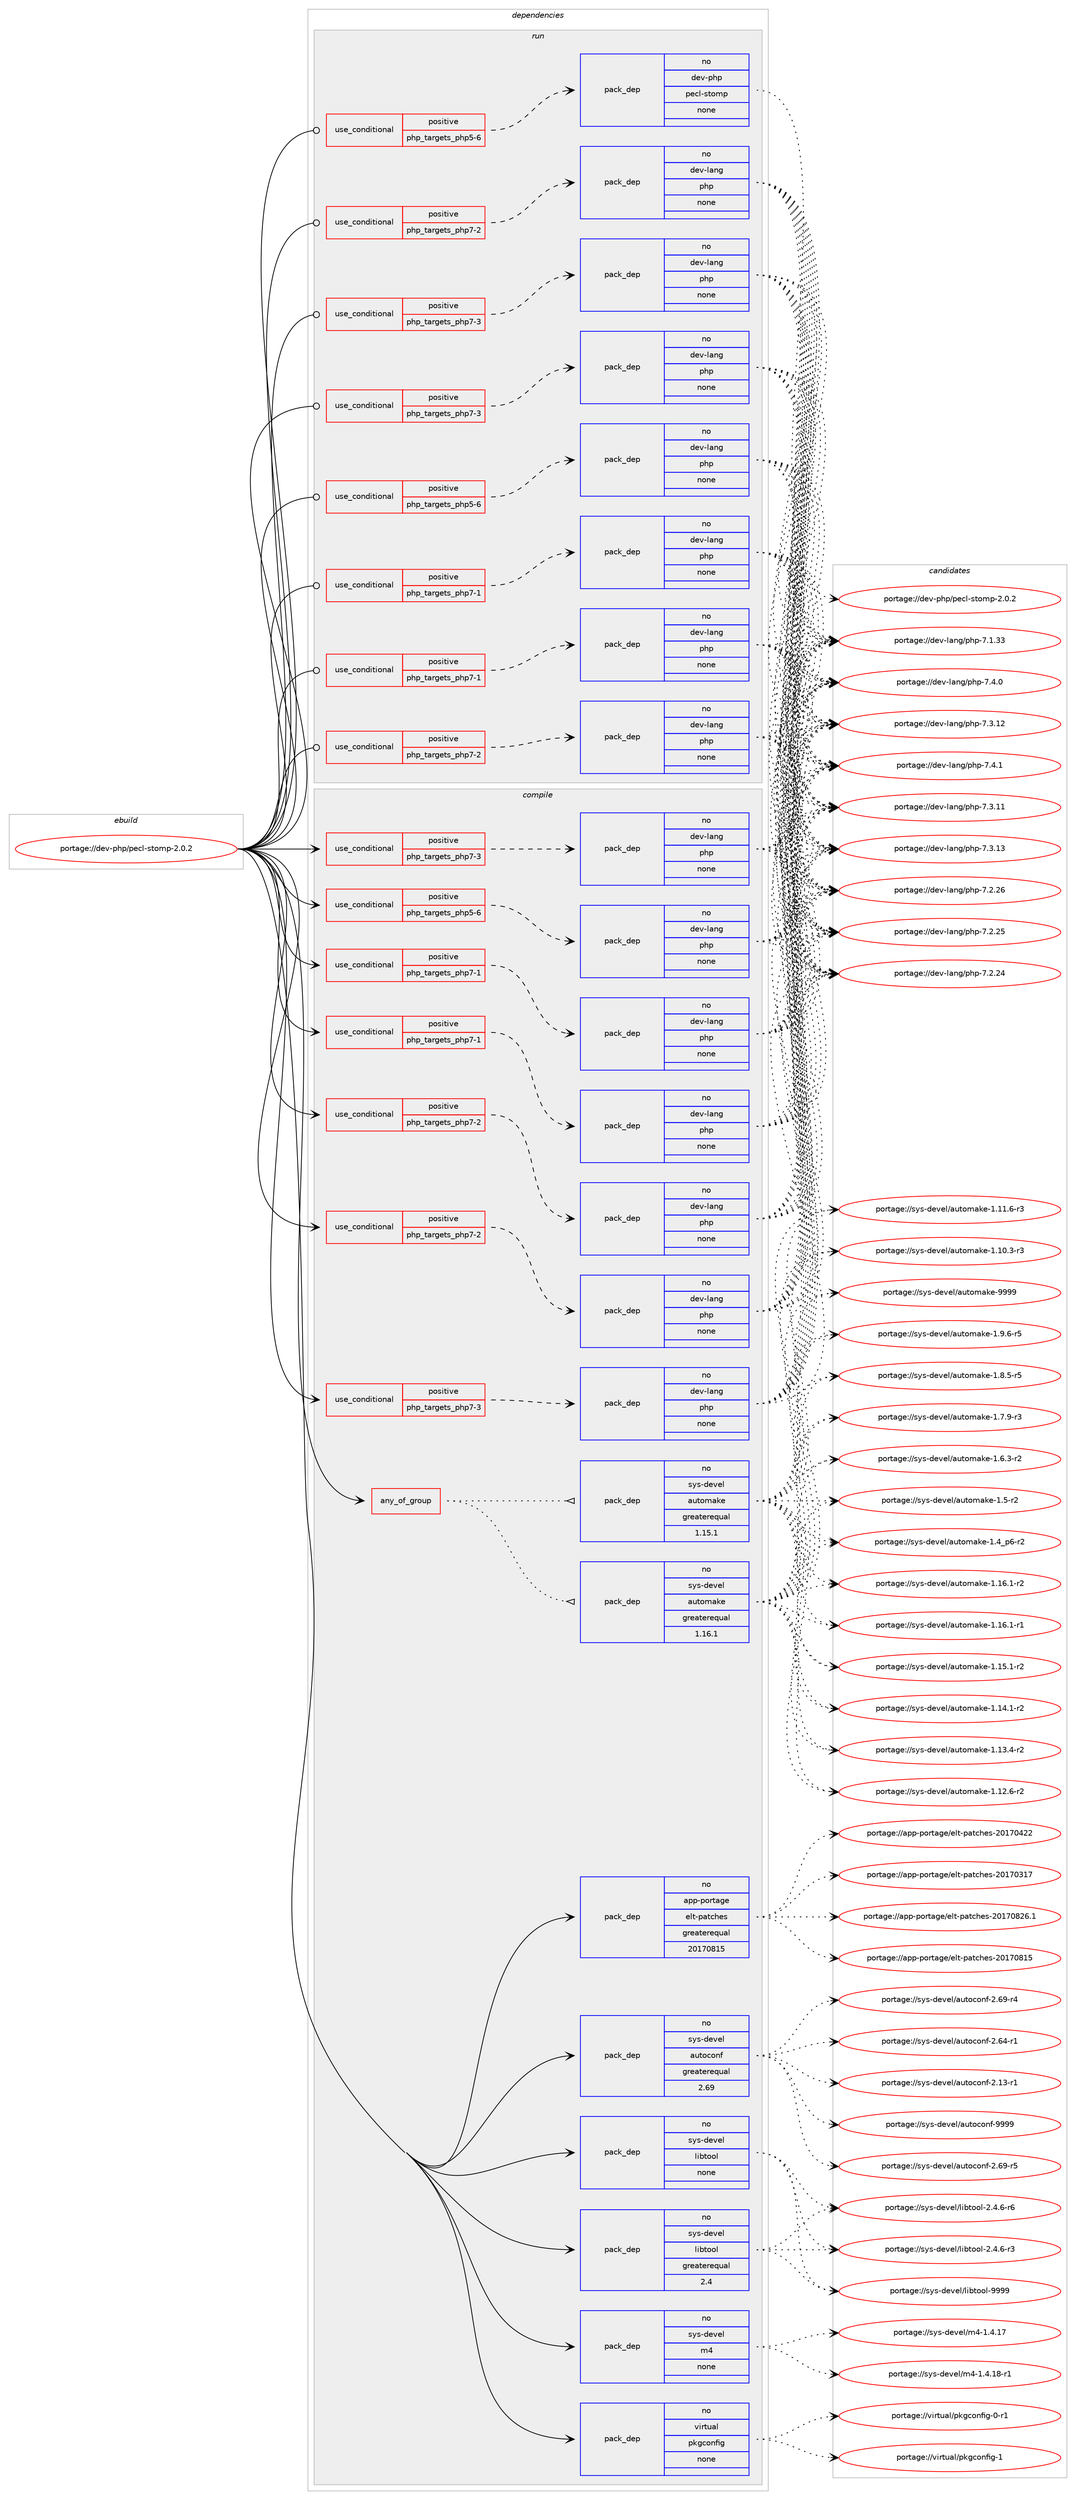 digraph prolog {

# *************
# Graph options
# *************

newrank=true;
concentrate=true;
compound=true;
graph [rankdir=LR,fontname=Helvetica,fontsize=10,ranksep=1.5];#, ranksep=2.5, nodesep=0.2];
edge  [arrowhead=vee];
node  [fontname=Helvetica,fontsize=10];

# **********
# The ebuild
# **********

subgraph cluster_leftcol {
color=gray;
label=<<i>ebuild</i>>;
id [label="portage://dev-php/pecl-stomp-2.0.2", color=red, width=4, href="../dev-php/pecl-stomp-2.0.2.svg"];
}

# ****************
# The dependencies
# ****************

subgraph cluster_midcol {
color=gray;
label=<<i>dependencies</i>>;
subgraph cluster_compile {
fillcolor="#eeeeee";
style=filled;
label=<<i>compile</i>>;
subgraph any4798 {
dependency475066 [label=<<TABLE BORDER="0" CELLBORDER="1" CELLSPACING="0" CELLPADDING="4"><TR><TD CELLPADDING="10">any_of_group</TD></TR></TABLE>>, shape=none, color=red];subgraph pack349958 {
dependency475067 [label=<<TABLE BORDER="0" CELLBORDER="1" CELLSPACING="0" CELLPADDING="4" WIDTH="220"><TR><TD ROWSPAN="6" CELLPADDING="30">pack_dep</TD></TR><TR><TD WIDTH="110">no</TD></TR><TR><TD>sys-devel</TD></TR><TR><TD>automake</TD></TR><TR><TD>greaterequal</TD></TR><TR><TD>1.16.1</TD></TR></TABLE>>, shape=none, color=blue];
}
dependency475066:e -> dependency475067:w [weight=20,style="dotted",arrowhead="oinv"];
subgraph pack349959 {
dependency475068 [label=<<TABLE BORDER="0" CELLBORDER="1" CELLSPACING="0" CELLPADDING="4" WIDTH="220"><TR><TD ROWSPAN="6" CELLPADDING="30">pack_dep</TD></TR><TR><TD WIDTH="110">no</TD></TR><TR><TD>sys-devel</TD></TR><TR><TD>automake</TD></TR><TR><TD>greaterequal</TD></TR><TR><TD>1.15.1</TD></TR></TABLE>>, shape=none, color=blue];
}
dependency475066:e -> dependency475068:w [weight=20,style="dotted",arrowhead="oinv"];
}
id:e -> dependency475066:w [weight=20,style="solid",arrowhead="vee"];
subgraph cond120085 {
dependency475069 [label=<<TABLE BORDER="0" CELLBORDER="1" CELLSPACING="0" CELLPADDING="4"><TR><TD ROWSPAN="3" CELLPADDING="10">use_conditional</TD></TR><TR><TD>positive</TD></TR><TR><TD>php_targets_php5-6</TD></TR></TABLE>>, shape=none, color=red];
subgraph pack349960 {
dependency475070 [label=<<TABLE BORDER="0" CELLBORDER="1" CELLSPACING="0" CELLPADDING="4" WIDTH="220"><TR><TD ROWSPAN="6" CELLPADDING="30">pack_dep</TD></TR><TR><TD WIDTH="110">no</TD></TR><TR><TD>dev-lang</TD></TR><TR><TD>php</TD></TR><TR><TD>none</TD></TR><TR><TD></TD></TR></TABLE>>, shape=none, color=blue];
}
dependency475069:e -> dependency475070:w [weight=20,style="dashed",arrowhead="vee"];
}
id:e -> dependency475069:w [weight=20,style="solid",arrowhead="vee"];
subgraph cond120086 {
dependency475071 [label=<<TABLE BORDER="0" CELLBORDER="1" CELLSPACING="0" CELLPADDING="4"><TR><TD ROWSPAN="3" CELLPADDING="10">use_conditional</TD></TR><TR><TD>positive</TD></TR><TR><TD>php_targets_php7-1</TD></TR></TABLE>>, shape=none, color=red];
subgraph pack349961 {
dependency475072 [label=<<TABLE BORDER="0" CELLBORDER="1" CELLSPACING="0" CELLPADDING="4" WIDTH="220"><TR><TD ROWSPAN="6" CELLPADDING="30">pack_dep</TD></TR><TR><TD WIDTH="110">no</TD></TR><TR><TD>dev-lang</TD></TR><TR><TD>php</TD></TR><TR><TD>none</TD></TR><TR><TD></TD></TR></TABLE>>, shape=none, color=blue];
}
dependency475071:e -> dependency475072:w [weight=20,style="dashed",arrowhead="vee"];
}
id:e -> dependency475071:w [weight=20,style="solid",arrowhead="vee"];
subgraph cond120087 {
dependency475073 [label=<<TABLE BORDER="0" CELLBORDER="1" CELLSPACING="0" CELLPADDING="4"><TR><TD ROWSPAN="3" CELLPADDING="10">use_conditional</TD></TR><TR><TD>positive</TD></TR><TR><TD>php_targets_php7-1</TD></TR></TABLE>>, shape=none, color=red];
subgraph pack349962 {
dependency475074 [label=<<TABLE BORDER="0" CELLBORDER="1" CELLSPACING="0" CELLPADDING="4" WIDTH="220"><TR><TD ROWSPAN="6" CELLPADDING="30">pack_dep</TD></TR><TR><TD WIDTH="110">no</TD></TR><TR><TD>dev-lang</TD></TR><TR><TD>php</TD></TR><TR><TD>none</TD></TR><TR><TD></TD></TR></TABLE>>, shape=none, color=blue];
}
dependency475073:e -> dependency475074:w [weight=20,style="dashed",arrowhead="vee"];
}
id:e -> dependency475073:w [weight=20,style="solid",arrowhead="vee"];
subgraph cond120088 {
dependency475075 [label=<<TABLE BORDER="0" CELLBORDER="1" CELLSPACING="0" CELLPADDING="4"><TR><TD ROWSPAN="3" CELLPADDING="10">use_conditional</TD></TR><TR><TD>positive</TD></TR><TR><TD>php_targets_php7-2</TD></TR></TABLE>>, shape=none, color=red];
subgraph pack349963 {
dependency475076 [label=<<TABLE BORDER="0" CELLBORDER="1" CELLSPACING="0" CELLPADDING="4" WIDTH="220"><TR><TD ROWSPAN="6" CELLPADDING="30">pack_dep</TD></TR><TR><TD WIDTH="110">no</TD></TR><TR><TD>dev-lang</TD></TR><TR><TD>php</TD></TR><TR><TD>none</TD></TR><TR><TD></TD></TR></TABLE>>, shape=none, color=blue];
}
dependency475075:e -> dependency475076:w [weight=20,style="dashed",arrowhead="vee"];
}
id:e -> dependency475075:w [weight=20,style="solid",arrowhead="vee"];
subgraph cond120089 {
dependency475077 [label=<<TABLE BORDER="0" CELLBORDER="1" CELLSPACING="0" CELLPADDING="4"><TR><TD ROWSPAN="3" CELLPADDING="10">use_conditional</TD></TR><TR><TD>positive</TD></TR><TR><TD>php_targets_php7-2</TD></TR></TABLE>>, shape=none, color=red];
subgraph pack349964 {
dependency475078 [label=<<TABLE BORDER="0" CELLBORDER="1" CELLSPACING="0" CELLPADDING="4" WIDTH="220"><TR><TD ROWSPAN="6" CELLPADDING="30">pack_dep</TD></TR><TR><TD WIDTH="110">no</TD></TR><TR><TD>dev-lang</TD></TR><TR><TD>php</TD></TR><TR><TD>none</TD></TR><TR><TD></TD></TR></TABLE>>, shape=none, color=blue];
}
dependency475077:e -> dependency475078:w [weight=20,style="dashed",arrowhead="vee"];
}
id:e -> dependency475077:w [weight=20,style="solid",arrowhead="vee"];
subgraph cond120090 {
dependency475079 [label=<<TABLE BORDER="0" CELLBORDER="1" CELLSPACING="0" CELLPADDING="4"><TR><TD ROWSPAN="3" CELLPADDING="10">use_conditional</TD></TR><TR><TD>positive</TD></TR><TR><TD>php_targets_php7-3</TD></TR></TABLE>>, shape=none, color=red];
subgraph pack349965 {
dependency475080 [label=<<TABLE BORDER="0" CELLBORDER="1" CELLSPACING="0" CELLPADDING="4" WIDTH="220"><TR><TD ROWSPAN="6" CELLPADDING="30">pack_dep</TD></TR><TR><TD WIDTH="110">no</TD></TR><TR><TD>dev-lang</TD></TR><TR><TD>php</TD></TR><TR><TD>none</TD></TR><TR><TD></TD></TR></TABLE>>, shape=none, color=blue];
}
dependency475079:e -> dependency475080:w [weight=20,style="dashed",arrowhead="vee"];
}
id:e -> dependency475079:w [weight=20,style="solid",arrowhead="vee"];
subgraph cond120091 {
dependency475081 [label=<<TABLE BORDER="0" CELLBORDER="1" CELLSPACING="0" CELLPADDING="4"><TR><TD ROWSPAN="3" CELLPADDING="10">use_conditional</TD></TR><TR><TD>positive</TD></TR><TR><TD>php_targets_php7-3</TD></TR></TABLE>>, shape=none, color=red];
subgraph pack349966 {
dependency475082 [label=<<TABLE BORDER="0" CELLBORDER="1" CELLSPACING="0" CELLPADDING="4" WIDTH="220"><TR><TD ROWSPAN="6" CELLPADDING="30">pack_dep</TD></TR><TR><TD WIDTH="110">no</TD></TR><TR><TD>dev-lang</TD></TR><TR><TD>php</TD></TR><TR><TD>none</TD></TR><TR><TD></TD></TR></TABLE>>, shape=none, color=blue];
}
dependency475081:e -> dependency475082:w [weight=20,style="dashed",arrowhead="vee"];
}
id:e -> dependency475081:w [weight=20,style="solid",arrowhead="vee"];
subgraph pack349967 {
dependency475083 [label=<<TABLE BORDER="0" CELLBORDER="1" CELLSPACING="0" CELLPADDING="4" WIDTH="220"><TR><TD ROWSPAN="6" CELLPADDING="30">pack_dep</TD></TR><TR><TD WIDTH="110">no</TD></TR><TR><TD>app-portage</TD></TR><TR><TD>elt-patches</TD></TR><TR><TD>greaterequal</TD></TR><TR><TD>20170815</TD></TR></TABLE>>, shape=none, color=blue];
}
id:e -> dependency475083:w [weight=20,style="solid",arrowhead="vee"];
subgraph pack349968 {
dependency475084 [label=<<TABLE BORDER="0" CELLBORDER="1" CELLSPACING="0" CELLPADDING="4" WIDTH="220"><TR><TD ROWSPAN="6" CELLPADDING="30">pack_dep</TD></TR><TR><TD WIDTH="110">no</TD></TR><TR><TD>sys-devel</TD></TR><TR><TD>autoconf</TD></TR><TR><TD>greaterequal</TD></TR><TR><TD>2.69</TD></TR></TABLE>>, shape=none, color=blue];
}
id:e -> dependency475084:w [weight=20,style="solid",arrowhead="vee"];
subgraph pack349969 {
dependency475085 [label=<<TABLE BORDER="0" CELLBORDER="1" CELLSPACING="0" CELLPADDING="4" WIDTH="220"><TR><TD ROWSPAN="6" CELLPADDING="30">pack_dep</TD></TR><TR><TD WIDTH="110">no</TD></TR><TR><TD>sys-devel</TD></TR><TR><TD>libtool</TD></TR><TR><TD>greaterequal</TD></TR><TR><TD>2.4</TD></TR></TABLE>>, shape=none, color=blue];
}
id:e -> dependency475085:w [weight=20,style="solid",arrowhead="vee"];
subgraph pack349970 {
dependency475086 [label=<<TABLE BORDER="0" CELLBORDER="1" CELLSPACING="0" CELLPADDING="4" WIDTH="220"><TR><TD ROWSPAN="6" CELLPADDING="30">pack_dep</TD></TR><TR><TD WIDTH="110">no</TD></TR><TR><TD>sys-devel</TD></TR><TR><TD>libtool</TD></TR><TR><TD>none</TD></TR><TR><TD></TD></TR></TABLE>>, shape=none, color=blue];
}
id:e -> dependency475086:w [weight=20,style="solid",arrowhead="vee"];
subgraph pack349971 {
dependency475087 [label=<<TABLE BORDER="0" CELLBORDER="1" CELLSPACING="0" CELLPADDING="4" WIDTH="220"><TR><TD ROWSPAN="6" CELLPADDING="30">pack_dep</TD></TR><TR><TD WIDTH="110">no</TD></TR><TR><TD>sys-devel</TD></TR><TR><TD>m4</TD></TR><TR><TD>none</TD></TR><TR><TD></TD></TR></TABLE>>, shape=none, color=blue];
}
id:e -> dependency475087:w [weight=20,style="solid",arrowhead="vee"];
subgraph pack349972 {
dependency475088 [label=<<TABLE BORDER="0" CELLBORDER="1" CELLSPACING="0" CELLPADDING="4" WIDTH="220"><TR><TD ROWSPAN="6" CELLPADDING="30">pack_dep</TD></TR><TR><TD WIDTH="110">no</TD></TR><TR><TD>virtual</TD></TR><TR><TD>pkgconfig</TD></TR><TR><TD>none</TD></TR><TR><TD></TD></TR></TABLE>>, shape=none, color=blue];
}
id:e -> dependency475088:w [weight=20,style="solid",arrowhead="vee"];
}
subgraph cluster_compileandrun {
fillcolor="#eeeeee";
style=filled;
label=<<i>compile and run</i>>;
}
subgraph cluster_run {
fillcolor="#eeeeee";
style=filled;
label=<<i>run</i>>;
subgraph cond120092 {
dependency475089 [label=<<TABLE BORDER="0" CELLBORDER="1" CELLSPACING="0" CELLPADDING="4"><TR><TD ROWSPAN="3" CELLPADDING="10">use_conditional</TD></TR><TR><TD>positive</TD></TR><TR><TD>php_targets_php5-6</TD></TR></TABLE>>, shape=none, color=red];
subgraph pack349973 {
dependency475090 [label=<<TABLE BORDER="0" CELLBORDER="1" CELLSPACING="0" CELLPADDING="4" WIDTH="220"><TR><TD ROWSPAN="6" CELLPADDING="30">pack_dep</TD></TR><TR><TD WIDTH="110">no</TD></TR><TR><TD>dev-lang</TD></TR><TR><TD>php</TD></TR><TR><TD>none</TD></TR><TR><TD></TD></TR></TABLE>>, shape=none, color=blue];
}
dependency475089:e -> dependency475090:w [weight=20,style="dashed",arrowhead="vee"];
}
id:e -> dependency475089:w [weight=20,style="solid",arrowhead="odot"];
subgraph cond120093 {
dependency475091 [label=<<TABLE BORDER="0" CELLBORDER="1" CELLSPACING="0" CELLPADDING="4"><TR><TD ROWSPAN="3" CELLPADDING="10">use_conditional</TD></TR><TR><TD>positive</TD></TR><TR><TD>php_targets_php5-6</TD></TR></TABLE>>, shape=none, color=red];
subgraph pack349974 {
dependency475092 [label=<<TABLE BORDER="0" CELLBORDER="1" CELLSPACING="0" CELLPADDING="4" WIDTH="220"><TR><TD ROWSPAN="6" CELLPADDING="30">pack_dep</TD></TR><TR><TD WIDTH="110">no</TD></TR><TR><TD>dev-php</TD></TR><TR><TD>pecl-stomp</TD></TR><TR><TD>none</TD></TR><TR><TD></TD></TR></TABLE>>, shape=none, color=blue];
}
dependency475091:e -> dependency475092:w [weight=20,style="dashed",arrowhead="vee"];
}
id:e -> dependency475091:w [weight=20,style="solid",arrowhead="odot"];
subgraph cond120094 {
dependency475093 [label=<<TABLE BORDER="0" CELLBORDER="1" CELLSPACING="0" CELLPADDING="4"><TR><TD ROWSPAN="3" CELLPADDING="10">use_conditional</TD></TR><TR><TD>positive</TD></TR><TR><TD>php_targets_php7-1</TD></TR></TABLE>>, shape=none, color=red];
subgraph pack349975 {
dependency475094 [label=<<TABLE BORDER="0" CELLBORDER="1" CELLSPACING="0" CELLPADDING="4" WIDTH="220"><TR><TD ROWSPAN="6" CELLPADDING="30">pack_dep</TD></TR><TR><TD WIDTH="110">no</TD></TR><TR><TD>dev-lang</TD></TR><TR><TD>php</TD></TR><TR><TD>none</TD></TR><TR><TD></TD></TR></TABLE>>, shape=none, color=blue];
}
dependency475093:e -> dependency475094:w [weight=20,style="dashed",arrowhead="vee"];
}
id:e -> dependency475093:w [weight=20,style="solid",arrowhead="odot"];
subgraph cond120095 {
dependency475095 [label=<<TABLE BORDER="0" CELLBORDER="1" CELLSPACING="0" CELLPADDING="4"><TR><TD ROWSPAN="3" CELLPADDING="10">use_conditional</TD></TR><TR><TD>positive</TD></TR><TR><TD>php_targets_php7-1</TD></TR></TABLE>>, shape=none, color=red];
subgraph pack349976 {
dependency475096 [label=<<TABLE BORDER="0" CELLBORDER="1" CELLSPACING="0" CELLPADDING="4" WIDTH="220"><TR><TD ROWSPAN="6" CELLPADDING="30">pack_dep</TD></TR><TR><TD WIDTH="110">no</TD></TR><TR><TD>dev-lang</TD></TR><TR><TD>php</TD></TR><TR><TD>none</TD></TR><TR><TD></TD></TR></TABLE>>, shape=none, color=blue];
}
dependency475095:e -> dependency475096:w [weight=20,style="dashed",arrowhead="vee"];
}
id:e -> dependency475095:w [weight=20,style="solid",arrowhead="odot"];
subgraph cond120096 {
dependency475097 [label=<<TABLE BORDER="0" CELLBORDER="1" CELLSPACING="0" CELLPADDING="4"><TR><TD ROWSPAN="3" CELLPADDING="10">use_conditional</TD></TR><TR><TD>positive</TD></TR><TR><TD>php_targets_php7-2</TD></TR></TABLE>>, shape=none, color=red];
subgraph pack349977 {
dependency475098 [label=<<TABLE BORDER="0" CELLBORDER="1" CELLSPACING="0" CELLPADDING="4" WIDTH="220"><TR><TD ROWSPAN="6" CELLPADDING="30">pack_dep</TD></TR><TR><TD WIDTH="110">no</TD></TR><TR><TD>dev-lang</TD></TR><TR><TD>php</TD></TR><TR><TD>none</TD></TR><TR><TD></TD></TR></TABLE>>, shape=none, color=blue];
}
dependency475097:e -> dependency475098:w [weight=20,style="dashed",arrowhead="vee"];
}
id:e -> dependency475097:w [weight=20,style="solid",arrowhead="odot"];
subgraph cond120097 {
dependency475099 [label=<<TABLE BORDER="0" CELLBORDER="1" CELLSPACING="0" CELLPADDING="4"><TR><TD ROWSPAN="3" CELLPADDING="10">use_conditional</TD></TR><TR><TD>positive</TD></TR><TR><TD>php_targets_php7-2</TD></TR></TABLE>>, shape=none, color=red];
subgraph pack349978 {
dependency475100 [label=<<TABLE BORDER="0" CELLBORDER="1" CELLSPACING="0" CELLPADDING="4" WIDTH="220"><TR><TD ROWSPAN="6" CELLPADDING="30">pack_dep</TD></TR><TR><TD WIDTH="110">no</TD></TR><TR><TD>dev-lang</TD></TR><TR><TD>php</TD></TR><TR><TD>none</TD></TR><TR><TD></TD></TR></TABLE>>, shape=none, color=blue];
}
dependency475099:e -> dependency475100:w [weight=20,style="dashed",arrowhead="vee"];
}
id:e -> dependency475099:w [weight=20,style="solid",arrowhead="odot"];
subgraph cond120098 {
dependency475101 [label=<<TABLE BORDER="0" CELLBORDER="1" CELLSPACING="0" CELLPADDING="4"><TR><TD ROWSPAN="3" CELLPADDING="10">use_conditional</TD></TR><TR><TD>positive</TD></TR><TR><TD>php_targets_php7-3</TD></TR></TABLE>>, shape=none, color=red];
subgraph pack349979 {
dependency475102 [label=<<TABLE BORDER="0" CELLBORDER="1" CELLSPACING="0" CELLPADDING="4" WIDTH="220"><TR><TD ROWSPAN="6" CELLPADDING="30">pack_dep</TD></TR><TR><TD WIDTH="110">no</TD></TR><TR><TD>dev-lang</TD></TR><TR><TD>php</TD></TR><TR><TD>none</TD></TR><TR><TD></TD></TR></TABLE>>, shape=none, color=blue];
}
dependency475101:e -> dependency475102:w [weight=20,style="dashed",arrowhead="vee"];
}
id:e -> dependency475101:w [weight=20,style="solid",arrowhead="odot"];
subgraph cond120099 {
dependency475103 [label=<<TABLE BORDER="0" CELLBORDER="1" CELLSPACING="0" CELLPADDING="4"><TR><TD ROWSPAN="3" CELLPADDING="10">use_conditional</TD></TR><TR><TD>positive</TD></TR><TR><TD>php_targets_php7-3</TD></TR></TABLE>>, shape=none, color=red];
subgraph pack349980 {
dependency475104 [label=<<TABLE BORDER="0" CELLBORDER="1" CELLSPACING="0" CELLPADDING="4" WIDTH="220"><TR><TD ROWSPAN="6" CELLPADDING="30">pack_dep</TD></TR><TR><TD WIDTH="110">no</TD></TR><TR><TD>dev-lang</TD></TR><TR><TD>php</TD></TR><TR><TD>none</TD></TR><TR><TD></TD></TR></TABLE>>, shape=none, color=blue];
}
dependency475103:e -> dependency475104:w [weight=20,style="dashed",arrowhead="vee"];
}
id:e -> dependency475103:w [weight=20,style="solid",arrowhead="odot"];
}
}

# **************
# The candidates
# **************

subgraph cluster_choices {
rank=same;
color=gray;
label=<<i>candidates</i>>;

subgraph choice349958 {
color=black;
nodesep=1;
choice115121115451001011181011084797117116111109971071014557575757 [label="portage://sys-devel/automake-9999", color=red, width=4,href="../sys-devel/automake-9999.svg"];
choice115121115451001011181011084797117116111109971071014549465746544511453 [label="portage://sys-devel/automake-1.9.6-r5", color=red, width=4,href="../sys-devel/automake-1.9.6-r5.svg"];
choice115121115451001011181011084797117116111109971071014549465646534511453 [label="portage://sys-devel/automake-1.8.5-r5", color=red, width=4,href="../sys-devel/automake-1.8.5-r5.svg"];
choice115121115451001011181011084797117116111109971071014549465546574511451 [label="portage://sys-devel/automake-1.7.9-r3", color=red, width=4,href="../sys-devel/automake-1.7.9-r3.svg"];
choice115121115451001011181011084797117116111109971071014549465446514511450 [label="portage://sys-devel/automake-1.6.3-r2", color=red, width=4,href="../sys-devel/automake-1.6.3-r2.svg"];
choice11512111545100101118101108479711711611110997107101454946534511450 [label="portage://sys-devel/automake-1.5-r2", color=red, width=4,href="../sys-devel/automake-1.5-r2.svg"];
choice115121115451001011181011084797117116111109971071014549465295112544511450 [label="portage://sys-devel/automake-1.4_p6-r2", color=red, width=4,href="../sys-devel/automake-1.4_p6-r2.svg"];
choice11512111545100101118101108479711711611110997107101454946495446494511450 [label="portage://sys-devel/automake-1.16.1-r2", color=red, width=4,href="../sys-devel/automake-1.16.1-r2.svg"];
choice11512111545100101118101108479711711611110997107101454946495446494511449 [label="portage://sys-devel/automake-1.16.1-r1", color=red, width=4,href="../sys-devel/automake-1.16.1-r1.svg"];
choice11512111545100101118101108479711711611110997107101454946495346494511450 [label="portage://sys-devel/automake-1.15.1-r2", color=red, width=4,href="../sys-devel/automake-1.15.1-r2.svg"];
choice11512111545100101118101108479711711611110997107101454946495246494511450 [label="portage://sys-devel/automake-1.14.1-r2", color=red, width=4,href="../sys-devel/automake-1.14.1-r2.svg"];
choice11512111545100101118101108479711711611110997107101454946495146524511450 [label="portage://sys-devel/automake-1.13.4-r2", color=red, width=4,href="../sys-devel/automake-1.13.4-r2.svg"];
choice11512111545100101118101108479711711611110997107101454946495046544511450 [label="portage://sys-devel/automake-1.12.6-r2", color=red, width=4,href="../sys-devel/automake-1.12.6-r2.svg"];
choice11512111545100101118101108479711711611110997107101454946494946544511451 [label="portage://sys-devel/automake-1.11.6-r3", color=red, width=4,href="../sys-devel/automake-1.11.6-r3.svg"];
choice11512111545100101118101108479711711611110997107101454946494846514511451 [label="portage://sys-devel/automake-1.10.3-r3", color=red, width=4,href="../sys-devel/automake-1.10.3-r3.svg"];
dependency475067:e -> choice115121115451001011181011084797117116111109971071014557575757:w [style=dotted,weight="100"];
dependency475067:e -> choice115121115451001011181011084797117116111109971071014549465746544511453:w [style=dotted,weight="100"];
dependency475067:e -> choice115121115451001011181011084797117116111109971071014549465646534511453:w [style=dotted,weight="100"];
dependency475067:e -> choice115121115451001011181011084797117116111109971071014549465546574511451:w [style=dotted,weight="100"];
dependency475067:e -> choice115121115451001011181011084797117116111109971071014549465446514511450:w [style=dotted,weight="100"];
dependency475067:e -> choice11512111545100101118101108479711711611110997107101454946534511450:w [style=dotted,weight="100"];
dependency475067:e -> choice115121115451001011181011084797117116111109971071014549465295112544511450:w [style=dotted,weight="100"];
dependency475067:e -> choice11512111545100101118101108479711711611110997107101454946495446494511450:w [style=dotted,weight="100"];
dependency475067:e -> choice11512111545100101118101108479711711611110997107101454946495446494511449:w [style=dotted,weight="100"];
dependency475067:e -> choice11512111545100101118101108479711711611110997107101454946495346494511450:w [style=dotted,weight="100"];
dependency475067:e -> choice11512111545100101118101108479711711611110997107101454946495246494511450:w [style=dotted,weight="100"];
dependency475067:e -> choice11512111545100101118101108479711711611110997107101454946495146524511450:w [style=dotted,weight="100"];
dependency475067:e -> choice11512111545100101118101108479711711611110997107101454946495046544511450:w [style=dotted,weight="100"];
dependency475067:e -> choice11512111545100101118101108479711711611110997107101454946494946544511451:w [style=dotted,weight="100"];
dependency475067:e -> choice11512111545100101118101108479711711611110997107101454946494846514511451:w [style=dotted,weight="100"];
}
subgraph choice349959 {
color=black;
nodesep=1;
choice115121115451001011181011084797117116111109971071014557575757 [label="portage://sys-devel/automake-9999", color=red, width=4,href="../sys-devel/automake-9999.svg"];
choice115121115451001011181011084797117116111109971071014549465746544511453 [label="portage://sys-devel/automake-1.9.6-r5", color=red, width=4,href="../sys-devel/automake-1.9.6-r5.svg"];
choice115121115451001011181011084797117116111109971071014549465646534511453 [label="portage://sys-devel/automake-1.8.5-r5", color=red, width=4,href="../sys-devel/automake-1.8.5-r5.svg"];
choice115121115451001011181011084797117116111109971071014549465546574511451 [label="portage://sys-devel/automake-1.7.9-r3", color=red, width=4,href="../sys-devel/automake-1.7.9-r3.svg"];
choice115121115451001011181011084797117116111109971071014549465446514511450 [label="portage://sys-devel/automake-1.6.3-r2", color=red, width=4,href="../sys-devel/automake-1.6.3-r2.svg"];
choice11512111545100101118101108479711711611110997107101454946534511450 [label="portage://sys-devel/automake-1.5-r2", color=red, width=4,href="../sys-devel/automake-1.5-r2.svg"];
choice115121115451001011181011084797117116111109971071014549465295112544511450 [label="portage://sys-devel/automake-1.4_p6-r2", color=red, width=4,href="../sys-devel/automake-1.4_p6-r2.svg"];
choice11512111545100101118101108479711711611110997107101454946495446494511450 [label="portage://sys-devel/automake-1.16.1-r2", color=red, width=4,href="../sys-devel/automake-1.16.1-r2.svg"];
choice11512111545100101118101108479711711611110997107101454946495446494511449 [label="portage://sys-devel/automake-1.16.1-r1", color=red, width=4,href="../sys-devel/automake-1.16.1-r1.svg"];
choice11512111545100101118101108479711711611110997107101454946495346494511450 [label="portage://sys-devel/automake-1.15.1-r2", color=red, width=4,href="../sys-devel/automake-1.15.1-r2.svg"];
choice11512111545100101118101108479711711611110997107101454946495246494511450 [label="portage://sys-devel/automake-1.14.1-r2", color=red, width=4,href="../sys-devel/automake-1.14.1-r2.svg"];
choice11512111545100101118101108479711711611110997107101454946495146524511450 [label="portage://sys-devel/automake-1.13.4-r2", color=red, width=4,href="../sys-devel/automake-1.13.4-r2.svg"];
choice11512111545100101118101108479711711611110997107101454946495046544511450 [label="portage://sys-devel/automake-1.12.6-r2", color=red, width=4,href="../sys-devel/automake-1.12.6-r2.svg"];
choice11512111545100101118101108479711711611110997107101454946494946544511451 [label="portage://sys-devel/automake-1.11.6-r3", color=red, width=4,href="../sys-devel/automake-1.11.6-r3.svg"];
choice11512111545100101118101108479711711611110997107101454946494846514511451 [label="portage://sys-devel/automake-1.10.3-r3", color=red, width=4,href="../sys-devel/automake-1.10.3-r3.svg"];
dependency475068:e -> choice115121115451001011181011084797117116111109971071014557575757:w [style=dotted,weight="100"];
dependency475068:e -> choice115121115451001011181011084797117116111109971071014549465746544511453:w [style=dotted,weight="100"];
dependency475068:e -> choice115121115451001011181011084797117116111109971071014549465646534511453:w [style=dotted,weight="100"];
dependency475068:e -> choice115121115451001011181011084797117116111109971071014549465546574511451:w [style=dotted,weight="100"];
dependency475068:e -> choice115121115451001011181011084797117116111109971071014549465446514511450:w [style=dotted,weight="100"];
dependency475068:e -> choice11512111545100101118101108479711711611110997107101454946534511450:w [style=dotted,weight="100"];
dependency475068:e -> choice115121115451001011181011084797117116111109971071014549465295112544511450:w [style=dotted,weight="100"];
dependency475068:e -> choice11512111545100101118101108479711711611110997107101454946495446494511450:w [style=dotted,weight="100"];
dependency475068:e -> choice11512111545100101118101108479711711611110997107101454946495446494511449:w [style=dotted,weight="100"];
dependency475068:e -> choice11512111545100101118101108479711711611110997107101454946495346494511450:w [style=dotted,weight="100"];
dependency475068:e -> choice11512111545100101118101108479711711611110997107101454946495246494511450:w [style=dotted,weight="100"];
dependency475068:e -> choice11512111545100101118101108479711711611110997107101454946495146524511450:w [style=dotted,weight="100"];
dependency475068:e -> choice11512111545100101118101108479711711611110997107101454946495046544511450:w [style=dotted,weight="100"];
dependency475068:e -> choice11512111545100101118101108479711711611110997107101454946494946544511451:w [style=dotted,weight="100"];
dependency475068:e -> choice11512111545100101118101108479711711611110997107101454946494846514511451:w [style=dotted,weight="100"];
}
subgraph choice349960 {
color=black;
nodesep=1;
choice100101118451089711010347112104112455546524649 [label="portage://dev-lang/php-7.4.1", color=red, width=4,href="../dev-lang/php-7.4.1.svg"];
choice100101118451089711010347112104112455546524648 [label="portage://dev-lang/php-7.4.0", color=red, width=4,href="../dev-lang/php-7.4.0.svg"];
choice10010111845108971101034711210411245554651464951 [label="portage://dev-lang/php-7.3.13", color=red, width=4,href="../dev-lang/php-7.3.13.svg"];
choice10010111845108971101034711210411245554651464950 [label="portage://dev-lang/php-7.3.12", color=red, width=4,href="../dev-lang/php-7.3.12.svg"];
choice10010111845108971101034711210411245554651464949 [label="portage://dev-lang/php-7.3.11", color=red, width=4,href="../dev-lang/php-7.3.11.svg"];
choice10010111845108971101034711210411245554650465054 [label="portage://dev-lang/php-7.2.26", color=red, width=4,href="../dev-lang/php-7.2.26.svg"];
choice10010111845108971101034711210411245554650465053 [label="portage://dev-lang/php-7.2.25", color=red, width=4,href="../dev-lang/php-7.2.25.svg"];
choice10010111845108971101034711210411245554650465052 [label="portage://dev-lang/php-7.2.24", color=red, width=4,href="../dev-lang/php-7.2.24.svg"];
choice10010111845108971101034711210411245554649465151 [label="portage://dev-lang/php-7.1.33", color=red, width=4,href="../dev-lang/php-7.1.33.svg"];
dependency475070:e -> choice100101118451089711010347112104112455546524649:w [style=dotted,weight="100"];
dependency475070:e -> choice100101118451089711010347112104112455546524648:w [style=dotted,weight="100"];
dependency475070:e -> choice10010111845108971101034711210411245554651464951:w [style=dotted,weight="100"];
dependency475070:e -> choice10010111845108971101034711210411245554651464950:w [style=dotted,weight="100"];
dependency475070:e -> choice10010111845108971101034711210411245554651464949:w [style=dotted,weight="100"];
dependency475070:e -> choice10010111845108971101034711210411245554650465054:w [style=dotted,weight="100"];
dependency475070:e -> choice10010111845108971101034711210411245554650465053:w [style=dotted,weight="100"];
dependency475070:e -> choice10010111845108971101034711210411245554650465052:w [style=dotted,weight="100"];
dependency475070:e -> choice10010111845108971101034711210411245554649465151:w [style=dotted,weight="100"];
}
subgraph choice349961 {
color=black;
nodesep=1;
choice100101118451089711010347112104112455546524649 [label="portage://dev-lang/php-7.4.1", color=red, width=4,href="../dev-lang/php-7.4.1.svg"];
choice100101118451089711010347112104112455546524648 [label="portage://dev-lang/php-7.4.0", color=red, width=4,href="../dev-lang/php-7.4.0.svg"];
choice10010111845108971101034711210411245554651464951 [label="portage://dev-lang/php-7.3.13", color=red, width=4,href="../dev-lang/php-7.3.13.svg"];
choice10010111845108971101034711210411245554651464950 [label="portage://dev-lang/php-7.3.12", color=red, width=4,href="../dev-lang/php-7.3.12.svg"];
choice10010111845108971101034711210411245554651464949 [label="portage://dev-lang/php-7.3.11", color=red, width=4,href="../dev-lang/php-7.3.11.svg"];
choice10010111845108971101034711210411245554650465054 [label="portage://dev-lang/php-7.2.26", color=red, width=4,href="../dev-lang/php-7.2.26.svg"];
choice10010111845108971101034711210411245554650465053 [label="portage://dev-lang/php-7.2.25", color=red, width=4,href="../dev-lang/php-7.2.25.svg"];
choice10010111845108971101034711210411245554650465052 [label="portage://dev-lang/php-7.2.24", color=red, width=4,href="../dev-lang/php-7.2.24.svg"];
choice10010111845108971101034711210411245554649465151 [label="portage://dev-lang/php-7.1.33", color=red, width=4,href="../dev-lang/php-7.1.33.svg"];
dependency475072:e -> choice100101118451089711010347112104112455546524649:w [style=dotted,weight="100"];
dependency475072:e -> choice100101118451089711010347112104112455546524648:w [style=dotted,weight="100"];
dependency475072:e -> choice10010111845108971101034711210411245554651464951:w [style=dotted,weight="100"];
dependency475072:e -> choice10010111845108971101034711210411245554651464950:w [style=dotted,weight="100"];
dependency475072:e -> choice10010111845108971101034711210411245554651464949:w [style=dotted,weight="100"];
dependency475072:e -> choice10010111845108971101034711210411245554650465054:w [style=dotted,weight="100"];
dependency475072:e -> choice10010111845108971101034711210411245554650465053:w [style=dotted,weight="100"];
dependency475072:e -> choice10010111845108971101034711210411245554650465052:w [style=dotted,weight="100"];
dependency475072:e -> choice10010111845108971101034711210411245554649465151:w [style=dotted,weight="100"];
}
subgraph choice349962 {
color=black;
nodesep=1;
choice100101118451089711010347112104112455546524649 [label="portage://dev-lang/php-7.4.1", color=red, width=4,href="../dev-lang/php-7.4.1.svg"];
choice100101118451089711010347112104112455546524648 [label="portage://dev-lang/php-7.4.0", color=red, width=4,href="../dev-lang/php-7.4.0.svg"];
choice10010111845108971101034711210411245554651464951 [label="portage://dev-lang/php-7.3.13", color=red, width=4,href="../dev-lang/php-7.3.13.svg"];
choice10010111845108971101034711210411245554651464950 [label="portage://dev-lang/php-7.3.12", color=red, width=4,href="../dev-lang/php-7.3.12.svg"];
choice10010111845108971101034711210411245554651464949 [label="portage://dev-lang/php-7.3.11", color=red, width=4,href="../dev-lang/php-7.3.11.svg"];
choice10010111845108971101034711210411245554650465054 [label="portage://dev-lang/php-7.2.26", color=red, width=4,href="../dev-lang/php-7.2.26.svg"];
choice10010111845108971101034711210411245554650465053 [label="portage://dev-lang/php-7.2.25", color=red, width=4,href="../dev-lang/php-7.2.25.svg"];
choice10010111845108971101034711210411245554650465052 [label="portage://dev-lang/php-7.2.24", color=red, width=4,href="../dev-lang/php-7.2.24.svg"];
choice10010111845108971101034711210411245554649465151 [label="portage://dev-lang/php-7.1.33", color=red, width=4,href="../dev-lang/php-7.1.33.svg"];
dependency475074:e -> choice100101118451089711010347112104112455546524649:w [style=dotted,weight="100"];
dependency475074:e -> choice100101118451089711010347112104112455546524648:w [style=dotted,weight="100"];
dependency475074:e -> choice10010111845108971101034711210411245554651464951:w [style=dotted,weight="100"];
dependency475074:e -> choice10010111845108971101034711210411245554651464950:w [style=dotted,weight="100"];
dependency475074:e -> choice10010111845108971101034711210411245554651464949:w [style=dotted,weight="100"];
dependency475074:e -> choice10010111845108971101034711210411245554650465054:w [style=dotted,weight="100"];
dependency475074:e -> choice10010111845108971101034711210411245554650465053:w [style=dotted,weight="100"];
dependency475074:e -> choice10010111845108971101034711210411245554650465052:w [style=dotted,weight="100"];
dependency475074:e -> choice10010111845108971101034711210411245554649465151:w [style=dotted,weight="100"];
}
subgraph choice349963 {
color=black;
nodesep=1;
choice100101118451089711010347112104112455546524649 [label="portage://dev-lang/php-7.4.1", color=red, width=4,href="../dev-lang/php-7.4.1.svg"];
choice100101118451089711010347112104112455546524648 [label="portage://dev-lang/php-7.4.0", color=red, width=4,href="../dev-lang/php-7.4.0.svg"];
choice10010111845108971101034711210411245554651464951 [label="portage://dev-lang/php-7.3.13", color=red, width=4,href="../dev-lang/php-7.3.13.svg"];
choice10010111845108971101034711210411245554651464950 [label="portage://dev-lang/php-7.3.12", color=red, width=4,href="../dev-lang/php-7.3.12.svg"];
choice10010111845108971101034711210411245554651464949 [label="portage://dev-lang/php-7.3.11", color=red, width=4,href="../dev-lang/php-7.3.11.svg"];
choice10010111845108971101034711210411245554650465054 [label="portage://dev-lang/php-7.2.26", color=red, width=4,href="../dev-lang/php-7.2.26.svg"];
choice10010111845108971101034711210411245554650465053 [label="portage://dev-lang/php-7.2.25", color=red, width=4,href="../dev-lang/php-7.2.25.svg"];
choice10010111845108971101034711210411245554650465052 [label="portage://dev-lang/php-7.2.24", color=red, width=4,href="../dev-lang/php-7.2.24.svg"];
choice10010111845108971101034711210411245554649465151 [label="portage://dev-lang/php-7.1.33", color=red, width=4,href="../dev-lang/php-7.1.33.svg"];
dependency475076:e -> choice100101118451089711010347112104112455546524649:w [style=dotted,weight="100"];
dependency475076:e -> choice100101118451089711010347112104112455546524648:w [style=dotted,weight="100"];
dependency475076:e -> choice10010111845108971101034711210411245554651464951:w [style=dotted,weight="100"];
dependency475076:e -> choice10010111845108971101034711210411245554651464950:w [style=dotted,weight="100"];
dependency475076:e -> choice10010111845108971101034711210411245554651464949:w [style=dotted,weight="100"];
dependency475076:e -> choice10010111845108971101034711210411245554650465054:w [style=dotted,weight="100"];
dependency475076:e -> choice10010111845108971101034711210411245554650465053:w [style=dotted,weight="100"];
dependency475076:e -> choice10010111845108971101034711210411245554650465052:w [style=dotted,weight="100"];
dependency475076:e -> choice10010111845108971101034711210411245554649465151:w [style=dotted,weight="100"];
}
subgraph choice349964 {
color=black;
nodesep=1;
choice100101118451089711010347112104112455546524649 [label="portage://dev-lang/php-7.4.1", color=red, width=4,href="../dev-lang/php-7.4.1.svg"];
choice100101118451089711010347112104112455546524648 [label="portage://dev-lang/php-7.4.0", color=red, width=4,href="../dev-lang/php-7.4.0.svg"];
choice10010111845108971101034711210411245554651464951 [label="portage://dev-lang/php-7.3.13", color=red, width=4,href="../dev-lang/php-7.3.13.svg"];
choice10010111845108971101034711210411245554651464950 [label="portage://dev-lang/php-7.3.12", color=red, width=4,href="../dev-lang/php-7.3.12.svg"];
choice10010111845108971101034711210411245554651464949 [label="portage://dev-lang/php-7.3.11", color=red, width=4,href="../dev-lang/php-7.3.11.svg"];
choice10010111845108971101034711210411245554650465054 [label="portage://dev-lang/php-7.2.26", color=red, width=4,href="../dev-lang/php-7.2.26.svg"];
choice10010111845108971101034711210411245554650465053 [label="portage://dev-lang/php-7.2.25", color=red, width=4,href="../dev-lang/php-7.2.25.svg"];
choice10010111845108971101034711210411245554650465052 [label="portage://dev-lang/php-7.2.24", color=red, width=4,href="../dev-lang/php-7.2.24.svg"];
choice10010111845108971101034711210411245554649465151 [label="portage://dev-lang/php-7.1.33", color=red, width=4,href="../dev-lang/php-7.1.33.svg"];
dependency475078:e -> choice100101118451089711010347112104112455546524649:w [style=dotted,weight="100"];
dependency475078:e -> choice100101118451089711010347112104112455546524648:w [style=dotted,weight="100"];
dependency475078:e -> choice10010111845108971101034711210411245554651464951:w [style=dotted,weight="100"];
dependency475078:e -> choice10010111845108971101034711210411245554651464950:w [style=dotted,weight="100"];
dependency475078:e -> choice10010111845108971101034711210411245554651464949:w [style=dotted,weight="100"];
dependency475078:e -> choice10010111845108971101034711210411245554650465054:w [style=dotted,weight="100"];
dependency475078:e -> choice10010111845108971101034711210411245554650465053:w [style=dotted,weight="100"];
dependency475078:e -> choice10010111845108971101034711210411245554650465052:w [style=dotted,weight="100"];
dependency475078:e -> choice10010111845108971101034711210411245554649465151:w [style=dotted,weight="100"];
}
subgraph choice349965 {
color=black;
nodesep=1;
choice100101118451089711010347112104112455546524649 [label="portage://dev-lang/php-7.4.1", color=red, width=4,href="../dev-lang/php-7.4.1.svg"];
choice100101118451089711010347112104112455546524648 [label="portage://dev-lang/php-7.4.0", color=red, width=4,href="../dev-lang/php-7.4.0.svg"];
choice10010111845108971101034711210411245554651464951 [label="portage://dev-lang/php-7.3.13", color=red, width=4,href="../dev-lang/php-7.3.13.svg"];
choice10010111845108971101034711210411245554651464950 [label="portage://dev-lang/php-7.3.12", color=red, width=4,href="../dev-lang/php-7.3.12.svg"];
choice10010111845108971101034711210411245554651464949 [label="portage://dev-lang/php-7.3.11", color=red, width=4,href="../dev-lang/php-7.3.11.svg"];
choice10010111845108971101034711210411245554650465054 [label="portage://dev-lang/php-7.2.26", color=red, width=4,href="../dev-lang/php-7.2.26.svg"];
choice10010111845108971101034711210411245554650465053 [label="portage://dev-lang/php-7.2.25", color=red, width=4,href="../dev-lang/php-7.2.25.svg"];
choice10010111845108971101034711210411245554650465052 [label="portage://dev-lang/php-7.2.24", color=red, width=4,href="../dev-lang/php-7.2.24.svg"];
choice10010111845108971101034711210411245554649465151 [label="portage://dev-lang/php-7.1.33", color=red, width=4,href="../dev-lang/php-7.1.33.svg"];
dependency475080:e -> choice100101118451089711010347112104112455546524649:w [style=dotted,weight="100"];
dependency475080:e -> choice100101118451089711010347112104112455546524648:w [style=dotted,weight="100"];
dependency475080:e -> choice10010111845108971101034711210411245554651464951:w [style=dotted,weight="100"];
dependency475080:e -> choice10010111845108971101034711210411245554651464950:w [style=dotted,weight="100"];
dependency475080:e -> choice10010111845108971101034711210411245554651464949:w [style=dotted,weight="100"];
dependency475080:e -> choice10010111845108971101034711210411245554650465054:w [style=dotted,weight="100"];
dependency475080:e -> choice10010111845108971101034711210411245554650465053:w [style=dotted,weight="100"];
dependency475080:e -> choice10010111845108971101034711210411245554650465052:w [style=dotted,weight="100"];
dependency475080:e -> choice10010111845108971101034711210411245554649465151:w [style=dotted,weight="100"];
}
subgraph choice349966 {
color=black;
nodesep=1;
choice100101118451089711010347112104112455546524649 [label="portage://dev-lang/php-7.4.1", color=red, width=4,href="../dev-lang/php-7.4.1.svg"];
choice100101118451089711010347112104112455546524648 [label="portage://dev-lang/php-7.4.0", color=red, width=4,href="../dev-lang/php-7.4.0.svg"];
choice10010111845108971101034711210411245554651464951 [label="portage://dev-lang/php-7.3.13", color=red, width=4,href="../dev-lang/php-7.3.13.svg"];
choice10010111845108971101034711210411245554651464950 [label="portage://dev-lang/php-7.3.12", color=red, width=4,href="../dev-lang/php-7.3.12.svg"];
choice10010111845108971101034711210411245554651464949 [label="portage://dev-lang/php-7.3.11", color=red, width=4,href="../dev-lang/php-7.3.11.svg"];
choice10010111845108971101034711210411245554650465054 [label="portage://dev-lang/php-7.2.26", color=red, width=4,href="../dev-lang/php-7.2.26.svg"];
choice10010111845108971101034711210411245554650465053 [label="portage://dev-lang/php-7.2.25", color=red, width=4,href="../dev-lang/php-7.2.25.svg"];
choice10010111845108971101034711210411245554650465052 [label="portage://dev-lang/php-7.2.24", color=red, width=4,href="../dev-lang/php-7.2.24.svg"];
choice10010111845108971101034711210411245554649465151 [label="portage://dev-lang/php-7.1.33", color=red, width=4,href="../dev-lang/php-7.1.33.svg"];
dependency475082:e -> choice100101118451089711010347112104112455546524649:w [style=dotted,weight="100"];
dependency475082:e -> choice100101118451089711010347112104112455546524648:w [style=dotted,weight="100"];
dependency475082:e -> choice10010111845108971101034711210411245554651464951:w [style=dotted,weight="100"];
dependency475082:e -> choice10010111845108971101034711210411245554651464950:w [style=dotted,weight="100"];
dependency475082:e -> choice10010111845108971101034711210411245554651464949:w [style=dotted,weight="100"];
dependency475082:e -> choice10010111845108971101034711210411245554650465054:w [style=dotted,weight="100"];
dependency475082:e -> choice10010111845108971101034711210411245554650465053:w [style=dotted,weight="100"];
dependency475082:e -> choice10010111845108971101034711210411245554650465052:w [style=dotted,weight="100"];
dependency475082:e -> choice10010111845108971101034711210411245554649465151:w [style=dotted,weight="100"];
}
subgraph choice349967 {
color=black;
nodesep=1;
choice971121124511211111411697103101471011081164511297116991041011154550484955485650544649 [label="portage://app-portage/elt-patches-20170826.1", color=red, width=4,href="../app-portage/elt-patches-20170826.1.svg"];
choice97112112451121111141169710310147101108116451129711699104101115455048495548564953 [label="portage://app-portage/elt-patches-20170815", color=red, width=4,href="../app-portage/elt-patches-20170815.svg"];
choice97112112451121111141169710310147101108116451129711699104101115455048495548525050 [label="portage://app-portage/elt-patches-20170422", color=red, width=4,href="../app-portage/elt-patches-20170422.svg"];
choice97112112451121111141169710310147101108116451129711699104101115455048495548514955 [label="portage://app-portage/elt-patches-20170317", color=red, width=4,href="../app-portage/elt-patches-20170317.svg"];
dependency475083:e -> choice971121124511211111411697103101471011081164511297116991041011154550484955485650544649:w [style=dotted,weight="100"];
dependency475083:e -> choice97112112451121111141169710310147101108116451129711699104101115455048495548564953:w [style=dotted,weight="100"];
dependency475083:e -> choice97112112451121111141169710310147101108116451129711699104101115455048495548525050:w [style=dotted,weight="100"];
dependency475083:e -> choice97112112451121111141169710310147101108116451129711699104101115455048495548514955:w [style=dotted,weight="100"];
}
subgraph choice349968 {
color=black;
nodesep=1;
choice115121115451001011181011084797117116111991111101024557575757 [label="portage://sys-devel/autoconf-9999", color=red, width=4,href="../sys-devel/autoconf-9999.svg"];
choice1151211154510010111810110847971171161119911111010245504654574511453 [label="portage://sys-devel/autoconf-2.69-r5", color=red, width=4,href="../sys-devel/autoconf-2.69-r5.svg"];
choice1151211154510010111810110847971171161119911111010245504654574511452 [label="portage://sys-devel/autoconf-2.69-r4", color=red, width=4,href="../sys-devel/autoconf-2.69-r4.svg"];
choice1151211154510010111810110847971171161119911111010245504654524511449 [label="portage://sys-devel/autoconf-2.64-r1", color=red, width=4,href="../sys-devel/autoconf-2.64-r1.svg"];
choice1151211154510010111810110847971171161119911111010245504649514511449 [label="portage://sys-devel/autoconf-2.13-r1", color=red, width=4,href="../sys-devel/autoconf-2.13-r1.svg"];
dependency475084:e -> choice115121115451001011181011084797117116111991111101024557575757:w [style=dotted,weight="100"];
dependency475084:e -> choice1151211154510010111810110847971171161119911111010245504654574511453:w [style=dotted,weight="100"];
dependency475084:e -> choice1151211154510010111810110847971171161119911111010245504654574511452:w [style=dotted,weight="100"];
dependency475084:e -> choice1151211154510010111810110847971171161119911111010245504654524511449:w [style=dotted,weight="100"];
dependency475084:e -> choice1151211154510010111810110847971171161119911111010245504649514511449:w [style=dotted,weight="100"];
}
subgraph choice349969 {
color=black;
nodesep=1;
choice1151211154510010111810110847108105981161111111084557575757 [label="portage://sys-devel/libtool-9999", color=red, width=4,href="../sys-devel/libtool-9999.svg"];
choice1151211154510010111810110847108105981161111111084550465246544511454 [label="portage://sys-devel/libtool-2.4.6-r6", color=red, width=4,href="../sys-devel/libtool-2.4.6-r6.svg"];
choice1151211154510010111810110847108105981161111111084550465246544511451 [label="portage://sys-devel/libtool-2.4.6-r3", color=red, width=4,href="../sys-devel/libtool-2.4.6-r3.svg"];
dependency475085:e -> choice1151211154510010111810110847108105981161111111084557575757:w [style=dotted,weight="100"];
dependency475085:e -> choice1151211154510010111810110847108105981161111111084550465246544511454:w [style=dotted,weight="100"];
dependency475085:e -> choice1151211154510010111810110847108105981161111111084550465246544511451:w [style=dotted,weight="100"];
}
subgraph choice349970 {
color=black;
nodesep=1;
choice1151211154510010111810110847108105981161111111084557575757 [label="portage://sys-devel/libtool-9999", color=red, width=4,href="../sys-devel/libtool-9999.svg"];
choice1151211154510010111810110847108105981161111111084550465246544511454 [label="portage://sys-devel/libtool-2.4.6-r6", color=red, width=4,href="../sys-devel/libtool-2.4.6-r6.svg"];
choice1151211154510010111810110847108105981161111111084550465246544511451 [label="portage://sys-devel/libtool-2.4.6-r3", color=red, width=4,href="../sys-devel/libtool-2.4.6-r3.svg"];
dependency475086:e -> choice1151211154510010111810110847108105981161111111084557575757:w [style=dotted,weight="100"];
dependency475086:e -> choice1151211154510010111810110847108105981161111111084550465246544511454:w [style=dotted,weight="100"];
dependency475086:e -> choice1151211154510010111810110847108105981161111111084550465246544511451:w [style=dotted,weight="100"];
}
subgraph choice349971 {
color=black;
nodesep=1;
choice115121115451001011181011084710952454946524649564511449 [label="portage://sys-devel/m4-1.4.18-r1", color=red, width=4,href="../sys-devel/m4-1.4.18-r1.svg"];
choice11512111545100101118101108471095245494652464955 [label="portage://sys-devel/m4-1.4.17", color=red, width=4,href="../sys-devel/m4-1.4.17.svg"];
dependency475087:e -> choice115121115451001011181011084710952454946524649564511449:w [style=dotted,weight="100"];
dependency475087:e -> choice11512111545100101118101108471095245494652464955:w [style=dotted,weight="100"];
}
subgraph choice349972 {
color=black;
nodesep=1;
choice1181051141161179710847112107103991111101021051034549 [label="portage://virtual/pkgconfig-1", color=red, width=4,href="../virtual/pkgconfig-1.svg"];
choice11810511411611797108471121071039911111010210510345484511449 [label="portage://virtual/pkgconfig-0-r1", color=red, width=4,href="../virtual/pkgconfig-0-r1.svg"];
dependency475088:e -> choice1181051141161179710847112107103991111101021051034549:w [style=dotted,weight="100"];
dependency475088:e -> choice11810511411611797108471121071039911111010210510345484511449:w [style=dotted,weight="100"];
}
subgraph choice349973 {
color=black;
nodesep=1;
choice100101118451089711010347112104112455546524649 [label="portage://dev-lang/php-7.4.1", color=red, width=4,href="../dev-lang/php-7.4.1.svg"];
choice100101118451089711010347112104112455546524648 [label="portage://dev-lang/php-7.4.0", color=red, width=4,href="../dev-lang/php-7.4.0.svg"];
choice10010111845108971101034711210411245554651464951 [label="portage://dev-lang/php-7.3.13", color=red, width=4,href="../dev-lang/php-7.3.13.svg"];
choice10010111845108971101034711210411245554651464950 [label="portage://dev-lang/php-7.3.12", color=red, width=4,href="../dev-lang/php-7.3.12.svg"];
choice10010111845108971101034711210411245554651464949 [label="portage://dev-lang/php-7.3.11", color=red, width=4,href="../dev-lang/php-7.3.11.svg"];
choice10010111845108971101034711210411245554650465054 [label="portage://dev-lang/php-7.2.26", color=red, width=4,href="../dev-lang/php-7.2.26.svg"];
choice10010111845108971101034711210411245554650465053 [label="portage://dev-lang/php-7.2.25", color=red, width=4,href="../dev-lang/php-7.2.25.svg"];
choice10010111845108971101034711210411245554650465052 [label="portage://dev-lang/php-7.2.24", color=red, width=4,href="../dev-lang/php-7.2.24.svg"];
choice10010111845108971101034711210411245554649465151 [label="portage://dev-lang/php-7.1.33", color=red, width=4,href="../dev-lang/php-7.1.33.svg"];
dependency475090:e -> choice100101118451089711010347112104112455546524649:w [style=dotted,weight="100"];
dependency475090:e -> choice100101118451089711010347112104112455546524648:w [style=dotted,weight="100"];
dependency475090:e -> choice10010111845108971101034711210411245554651464951:w [style=dotted,weight="100"];
dependency475090:e -> choice10010111845108971101034711210411245554651464950:w [style=dotted,weight="100"];
dependency475090:e -> choice10010111845108971101034711210411245554651464949:w [style=dotted,weight="100"];
dependency475090:e -> choice10010111845108971101034711210411245554650465054:w [style=dotted,weight="100"];
dependency475090:e -> choice10010111845108971101034711210411245554650465053:w [style=dotted,weight="100"];
dependency475090:e -> choice10010111845108971101034711210411245554650465052:w [style=dotted,weight="100"];
dependency475090:e -> choice10010111845108971101034711210411245554649465151:w [style=dotted,weight="100"];
}
subgraph choice349974 {
color=black;
nodesep=1;
choice10010111845112104112471121019910845115116111109112455046484650 [label="portage://dev-php/pecl-stomp-2.0.2", color=red, width=4,href="../dev-php/pecl-stomp-2.0.2.svg"];
dependency475092:e -> choice10010111845112104112471121019910845115116111109112455046484650:w [style=dotted,weight="100"];
}
subgraph choice349975 {
color=black;
nodesep=1;
choice100101118451089711010347112104112455546524649 [label="portage://dev-lang/php-7.4.1", color=red, width=4,href="../dev-lang/php-7.4.1.svg"];
choice100101118451089711010347112104112455546524648 [label="portage://dev-lang/php-7.4.0", color=red, width=4,href="../dev-lang/php-7.4.0.svg"];
choice10010111845108971101034711210411245554651464951 [label="portage://dev-lang/php-7.3.13", color=red, width=4,href="../dev-lang/php-7.3.13.svg"];
choice10010111845108971101034711210411245554651464950 [label="portage://dev-lang/php-7.3.12", color=red, width=4,href="../dev-lang/php-7.3.12.svg"];
choice10010111845108971101034711210411245554651464949 [label="portage://dev-lang/php-7.3.11", color=red, width=4,href="../dev-lang/php-7.3.11.svg"];
choice10010111845108971101034711210411245554650465054 [label="portage://dev-lang/php-7.2.26", color=red, width=4,href="../dev-lang/php-7.2.26.svg"];
choice10010111845108971101034711210411245554650465053 [label="portage://dev-lang/php-7.2.25", color=red, width=4,href="../dev-lang/php-7.2.25.svg"];
choice10010111845108971101034711210411245554650465052 [label="portage://dev-lang/php-7.2.24", color=red, width=4,href="../dev-lang/php-7.2.24.svg"];
choice10010111845108971101034711210411245554649465151 [label="portage://dev-lang/php-7.1.33", color=red, width=4,href="../dev-lang/php-7.1.33.svg"];
dependency475094:e -> choice100101118451089711010347112104112455546524649:w [style=dotted,weight="100"];
dependency475094:e -> choice100101118451089711010347112104112455546524648:w [style=dotted,weight="100"];
dependency475094:e -> choice10010111845108971101034711210411245554651464951:w [style=dotted,weight="100"];
dependency475094:e -> choice10010111845108971101034711210411245554651464950:w [style=dotted,weight="100"];
dependency475094:e -> choice10010111845108971101034711210411245554651464949:w [style=dotted,weight="100"];
dependency475094:e -> choice10010111845108971101034711210411245554650465054:w [style=dotted,weight="100"];
dependency475094:e -> choice10010111845108971101034711210411245554650465053:w [style=dotted,weight="100"];
dependency475094:e -> choice10010111845108971101034711210411245554650465052:w [style=dotted,weight="100"];
dependency475094:e -> choice10010111845108971101034711210411245554649465151:w [style=dotted,weight="100"];
}
subgraph choice349976 {
color=black;
nodesep=1;
choice100101118451089711010347112104112455546524649 [label="portage://dev-lang/php-7.4.1", color=red, width=4,href="../dev-lang/php-7.4.1.svg"];
choice100101118451089711010347112104112455546524648 [label="portage://dev-lang/php-7.4.0", color=red, width=4,href="../dev-lang/php-7.4.0.svg"];
choice10010111845108971101034711210411245554651464951 [label="portage://dev-lang/php-7.3.13", color=red, width=4,href="../dev-lang/php-7.3.13.svg"];
choice10010111845108971101034711210411245554651464950 [label="portage://dev-lang/php-7.3.12", color=red, width=4,href="../dev-lang/php-7.3.12.svg"];
choice10010111845108971101034711210411245554651464949 [label="portage://dev-lang/php-7.3.11", color=red, width=4,href="../dev-lang/php-7.3.11.svg"];
choice10010111845108971101034711210411245554650465054 [label="portage://dev-lang/php-7.2.26", color=red, width=4,href="../dev-lang/php-7.2.26.svg"];
choice10010111845108971101034711210411245554650465053 [label="portage://dev-lang/php-7.2.25", color=red, width=4,href="../dev-lang/php-7.2.25.svg"];
choice10010111845108971101034711210411245554650465052 [label="portage://dev-lang/php-7.2.24", color=red, width=4,href="../dev-lang/php-7.2.24.svg"];
choice10010111845108971101034711210411245554649465151 [label="portage://dev-lang/php-7.1.33", color=red, width=4,href="../dev-lang/php-7.1.33.svg"];
dependency475096:e -> choice100101118451089711010347112104112455546524649:w [style=dotted,weight="100"];
dependency475096:e -> choice100101118451089711010347112104112455546524648:w [style=dotted,weight="100"];
dependency475096:e -> choice10010111845108971101034711210411245554651464951:w [style=dotted,weight="100"];
dependency475096:e -> choice10010111845108971101034711210411245554651464950:w [style=dotted,weight="100"];
dependency475096:e -> choice10010111845108971101034711210411245554651464949:w [style=dotted,weight="100"];
dependency475096:e -> choice10010111845108971101034711210411245554650465054:w [style=dotted,weight="100"];
dependency475096:e -> choice10010111845108971101034711210411245554650465053:w [style=dotted,weight="100"];
dependency475096:e -> choice10010111845108971101034711210411245554650465052:w [style=dotted,weight="100"];
dependency475096:e -> choice10010111845108971101034711210411245554649465151:w [style=dotted,weight="100"];
}
subgraph choice349977 {
color=black;
nodesep=1;
choice100101118451089711010347112104112455546524649 [label="portage://dev-lang/php-7.4.1", color=red, width=4,href="../dev-lang/php-7.4.1.svg"];
choice100101118451089711010347112104112455546524648 [label="portage://dev-lang/php-7.4.0", color=red, width=4,href="../dev-lang/php-7.4.0.svg"];
choice10010111845108971101034711210411245554651464951 [label="portage://dev-lang/php-7.3.13", color=red, width=4,href="../dev-lang/php-7.3.13.svg"];
choice10010111845108971101034711210411245554651464950 [label="portage://dev-lang/php-7.3.12", color=red, width=4,href="../dev-lang/php-7.3.12.svg"];
choice10010111845108971101034711210411245554651464949 [label="portage://dev-lang/php-7.3.11", color=red, width=4,href="../dev-lang/php-7.3.11.svg"];
choice10010111845108971101034711210411245554650465054 [label="portage://dev-lang/php-7.2.26", color=red, width=4,href="../dev-lang/php-7.2.26.svg"];
choice10010111845108971101034711210411245554650465053 [label="portage://dev-lang/php-7.2.25", color=red, width=4,href="../dev-lang/php-7.2.25.svg"];
choice10010111845108971101034711210411245554650465052 [label="portage://dev-lang/php-7.2.24", color=red, width=4,href="../dev-lang/php-7.2.24.svg"];
choice10010111845108971101034711210411245554649465151 [label="portage://dev-lang/php-7.1.33", color=red, width=4,href="../dev-lang/php-7.1.33.svg"];
dependency475098:e -> choice100101118451089711010347112104112455546524649:w [style=dotted,weight="100"];
dependency475098:e -> choice100101118451089711010347112104112455546524648:w [style=dotted,weight="100"];
dependency475098:e -> choice10010111845108971101034711210411245554651464951:w [style=dotted,weight="100"];
dependency475098:e -> choice10010111845108971101034711210411245554651464950:w [style=dotted,weight="100"];
dependency475098:e -> choice10010111845108971101034711210411245554651464949:w [style=dotted,weight="100"];
dependency475098:e -> choice10010111845108971101034711210411245554650465054:w [style=dotted,weight="100"];
dependency475098:e -> choice10010111845108971101034711210411245554650465053:w [style=dotted,weight="100"];
dependency475098:e -> choice10010111845108971101034711210411245554650465052:w [style=dotted,weight="100"];
dependency475098:e -> choice10010111845108971101034711210411245554649465151:w [style=dotted,weight="100"];
}
subgraph choice349978 {
color=black;
nodesep=1;
choice100101118451089711010347112104112455546524649 [label="portage://dev-lang/php-7.4.1", color=red, width=4,href="../dev-lang/php-7.4.1.svg"];
choice100101118451089711010347112104112455546524648 [label="portage://dev-lang/php-7.4.0", color=red, width=4,href="../dev-lang/php-7.4.0.svg"];
choice10010111845108971101034711210411245554651464951 [label="portage://dev-lang/php-7.3.13", color=red, width=4,href="../dev-lang/php-7.3.13.svg"];
choice10010111845108971101034711210411245554651464950 [label="portage://dev-lang/php-7.3.12", color=red, width=4,href="../dev-lang/php-7.3.12.svg"];
choice10010111845108971101034711210411245554651464949 [label="portage://dev-lang/php-7.3.11", color=red, width=4,href="../dev-lang/php-7.3.11.svg"];
choice10010111845108971101034711210411245554650465054 [label="portage://dev-lang/php-7.2.26", color=red, width=4,href="../dev-lang/php-7.2.26.svg"];
choice10010111845108971101034711210411245554650465053 [label="portage://dev-lang/php-7.2.25", color=red, width=4,href="../dev-lang/php-7.2.25.svg"];
choice10010111845108971101034711210411245554650465052 [label="portage://dev-lang/php-7.2.24", color=red, width=4,href="../dev-lang/php-7.2.24.svg"];
choice10010111845108971101034711210411245554649465151 [label="portage://dev-lang/php-7.1.33", color=red, width=4,href="../dev-lang/php-7.1.33.svg"];
dependency475100:e -> choice100101118451089711010347112104112455546524649:w [style=dotted,weight="100"];
dependency475100:e -> choice100101118451089711010347112104112455546524648:w [style=dotted,weight="100"];
dependency475100:e -> choice10010111845108971101034711210411245554651464951:w [style=dotted,weight="100"];
dependency475100:e -> choice10010111845108971101034711210411245554651464950:w [style=dotted,weight="100"];
dependency475100:e -> choice10010111845108971101034711210411245554651464949:w [style=dotted,weight="100"];
dependency475100:e -> choice10010111845108971101034711210411245554650465054:w [style=dotted,weight="100"];
dependency475100:e -> choice10010111845108971101034711210411245554650465053:w [style=dotted,weight="100"];
dependency475100:e -> choice10010111845108971101034711210411245554650465052:w [style=dotted,weight="100"];
dependency475100:e -> choice10010111845108971101034711210411245554649465151:w [style=dotted,weight="100"];
}
subgraph choice349979 {
color=black;
nodesep=1;
choice100101118451089711010347112104112455546524649 [label="portage://dev-lang/php-7.4.1", color=red, width=4,href="../dev-lang/php-7.4.1.svg"];
choice100101118451089711010347112104112455546524648 [label="portage://dev-lang/php-7.4.0", color=red, width=4,href="../dev-lang/php-7.4.0.svg"];
choice10010111845108971101034711210411245554651464951 [label="portage://dev-lang/php-7.3.13", color=red, width=4,href="../dev-lang/php-7.3.13.svg"];
choice10010111845108971101034711210411245554651464950 [label="portage://dev-lang/php-7.3.12", color=red, width=4,href="../dev-lang/php-7.3.12.svg"];
choice10010111845108971101034711210411245554651464949 [label="portage://dev-lang/php-7.3.11", color=red, width=4,href="../dev-lang/php-7.3.11.svg"];
choice10010111845108971101034711210411245554650465054 [label="portage://dev-lang/php-7.2.26", color=red, width=4,href="../dev-lang/php-7.2.26.svg"];
choice10010111845108971101034711210411245554650465053 [label="portage://dev-lang/php-7.2.25", color=red, width=4,href="../dev-lang/php-7.2.25.svg"];
choice10010111845108971101034711210411245554650465052 [label="portage://dev-lang/php-7.2.24", color=red, width=4,href="../dev-lang/php-7.2.24.svg"];
choice10010111845108971101034711210411245554649465151 [label="portage://dev-lang/php-7.1.33", color=red, width=4,href="../dev-lang/php-7.1.33.svg"];
dependency475102:e -> choice100101118451089711010347112104112455546524649:w [style=dotted,weight="100"];
dependency475102:e -> choice100101118451089711010347112104112455546524648:w [style=dotted,weight="100"];
dependency475102:e -> choice10010111845108971101034711210411245554651464951:w [style=dotted,weight="100"];
dependency475102:e -> choice10010111845108971101034711210411245554651464950:w [style=dotted,weight="100"];
dependency475102:e -> choice10010111845108971101034711210411245554651464949:w [style=dotted,weight="100"];
dependency475102:e -> choice10010111845108971101034711210411245554650465054:w [style=dotted,weight="100"];
dependency475102:e -> choice10010111845108971101034711210411245554650465053:w [style=dotted,weight="100"];
dependency475102:e -> choice10010111845108971101034711210411245554650465052:w [style=dotted,weight="100"];
dependency475102:e -> choice10010111845108971101034711210411245554649465151:w [style=dotted,weight="100"];
}
subgraph choice349980 {
color=black;
nodesep=1;
choice100101118451089711010347112104112455546524649 [label="portage://dev-lang/php-7.4.1", color=red, width=4,href="../dev-lang/php-7.4.1.svg"];
choice100101118451089711010347112104112455546524648 [label="portage://dev-lang/php-7.4.0", color=red, width=4,href="../dev-lang/php-7.4.0.svg"];
choice10010111845108971101034711210411245554651464951 [label="portage://dev-lang/php-7.3.13", color=red, width=4,href="../dev-lang/php-7.3.13.svg"];
choice10010111845108971101034711210411245554651464950 [label="portage://dev-lang/php-7.3.12", color=red, width=4,href="../dev-lang/php-7.3.12.svg"];
choice10010111845108971101034711210411245554651464949 [label="portage://dev-lang/php-7.3.11", color=red, width=4,href="../dev-lang/php-7.3.11.svg"];
choice10010111845108971101034711210411245554650465054 [label="portage://dev-lang/php-7.2.26", color=red, width=4,href="../dev-lang/php-7.2.26.svg"];
choice10010111845108971101034711210411245554650465053 [label="portage://dev-lang/php-7.2.25", color=red, width=4,href="../dev-lang/php-7.2.25.svg"];
choice10010111845108971101034711210411245554650465052 [label="portage://dev-lang/php-7.2.24", color=red, width=4,href="../dev-lang/php-7.2.24.svg"];
choice10010111845108971101034711210411245554649465151 [label="portage://dev-lang/php-7.1.33", color=red, width=4,href="../dev-lang/php-7.1.33.svg"];
dependency475104:e -> choice100101118451089711010347112104112455546524649:w [style=dotted,weight="100"];
dependency475104:e -> choice100101118451089711010347112104112455546524648:w [style=dotted,weight="100"];
dependency475104:e -> choice10010111845108971101034711210411245554651464951:w [style=dotted,weight="100"];
dependency475104:e -> choice10010111845108971101034711210411245554651464950:w [style=dotted,weight="100"];
dependency475104:e -> choice10010111845108971101034711210411245554651464949:w [style=dotted,weight="100"];
dependency475104:e -> choice10010111845108971101034711210411245554650465054:w [style=dotted,weight="100"];
dependency475104:e -> choice10010111845108971101034711210411245554650465053:w [style=dotted,weight="100"];
dependency475104:e -> choice10010111845108971101034711210411245554650465052:w [style=dotted,weight="100"];
dependency475104:e -> choice10010111845108971101034711210411245554649465151:w [style=dotted,weight="100"];
}
}

}
